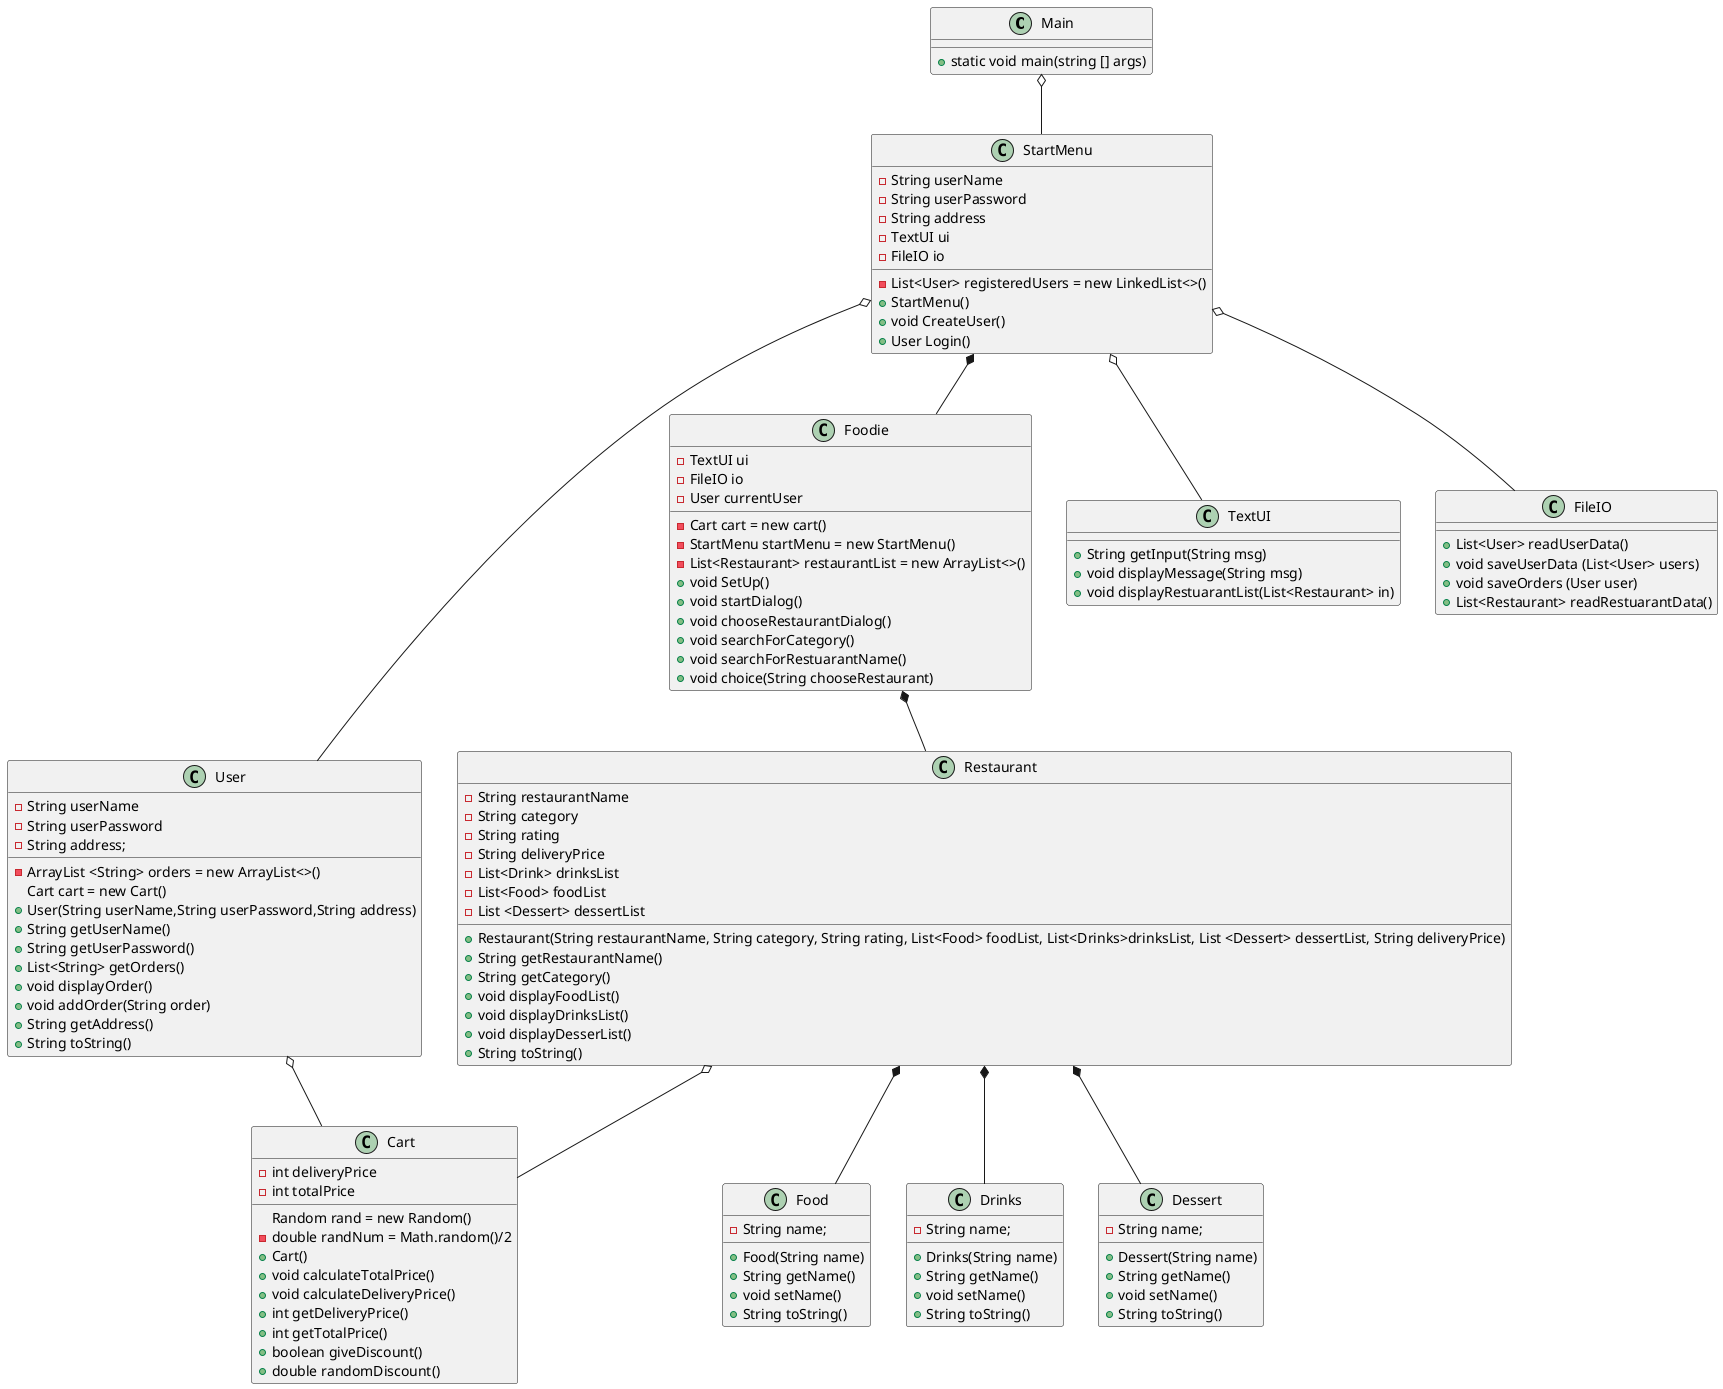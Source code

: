 @startuml
'https://plantuml.com/object-diagram

class Main{
+ static void main(string [] args)
}

class StartMenu{
- String userName
- String userPassword
- String address
- List<User> registeredUsers = new LinkedList<>()
- TextUI ui
- FileIO io
+ StartMenu()
+ void CreateUser()
+ User Login()
}

class User{
- String userName
- String userPassword
- String address;
- ArrayList <String> orders = new ArrayList<>()
  Cart cart = new Cart()
+ User(String userName,String userPassword,String address)
+ String getUserName()
+ String getUserPassword()
+ List<String> getOrders()
+ void displayOrder()
+ void addOrder(String order)
+ String getAddress()
+ String toString()
}


class Cart{
Random rand = new Random()
- int deliveryPrice
- int totalPrice
- double randNum = Math.random()/2
+ Cart()
+ void calculateTotalPrice()
+ void calculateDeliveryPrice()
+ int getDeliveryPrice()
+ int getTotalPrice()
+ boolean giveDiscount()
+ double randomDiscount()
}

 class Restaurant{
- String restaurantName
- String category
- String rating
- String deliveryPrice
- List<Drink> drinksList
- List<Food> foodList
- List <Dessert> dessertList
+ Restaurant(String restaurantName, String category, String rating, List<Food> foodList, List<Drinks>drinksList, List <Dessert> dessertList, String deliveryPrice)
+ String getRestaurantName()
+ String getCategory()
+ void displayFoodList()
+ void displayDrinksList()
+ void displayDesserList()
+ String toString()
}

class Foodie{
- TextUI ui
- FileIO io
- Cart cart = new cart()
- StartMenu startMenu = new StartMenu()
- User currentUser
- List<Restaurant> restaurantList = new ArrayList<>()
+ void SetUp()
+ void startDialog()
+ void chooseRestaurantDialog()
+ void searchForCategory()
+ void searchForRestuarantName()
+ void choice(String chooseRestaurant)
}

class Food{
- String name;
+ Food(String name)
+ String getName()
+ void setName()
+ String toString()
}

class Drinks{
- String name;
+ Drinks(String name)
+ String getName()
+ void setName()
+ String toString()
}

class Dessert{
- String name;
+ Dessert(String name)
+ String getName()
+ void setName()
+ String toString()
}


class TextUI{
+ String getInput(String msg)
+ void displayMessage(String msg)
+ void displayRestuarantList(List<Restaurant> in)
}

class FileIO{
+ List<User> readUserData()
+ void saveUserData (List<User> users)
+ void saveOrders (User user)
+ List<Restaurant> readRestuarantData()
}


Main o-- StartMenu

StartMenu o-- TextUI
StartMenu o-- FileIO
StartMenu o-- User
StartMenu *-- Foodie

Foodie *-- Restaurant

Restaurant o-- Cart

User o-- Cart

Restaurant *-- Food
Restaurant *-- Drinks
Restaurant *-- Dessert

@enduml

